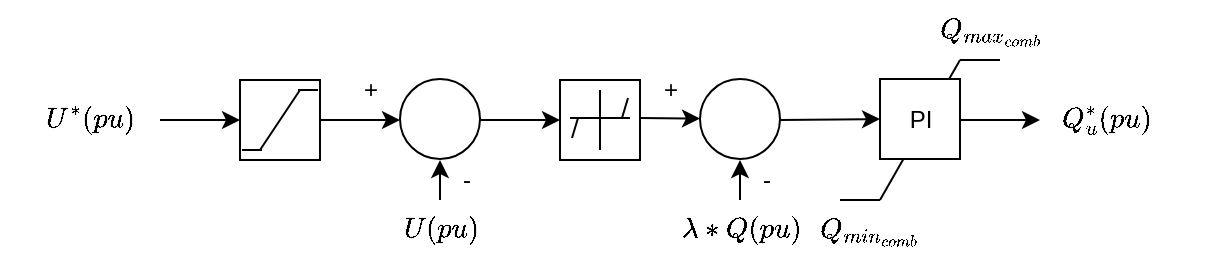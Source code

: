<mxfile>
    <diagram name="Page-1" id="IJCWC4bdAh6YUXvT227r">
        <mxGraphModel dx="671" dy="266" grid="1" gridSize="10" guides="1" tooltips="1" connect="1" arrows="1" fold="1" page="1" pageScale="1" pageWidth="827" pageHeight="1169" math="1" shadow="0">
            <root>
                <mxCell id="0"/>
                <mxCell id="1" parent="0"/>
                <mxCell id="grGqKhzXQJTHon6WemHy-1" value="" style="verticalLabelPosition=bottom;verticalAlign=top;html=1;shape=mxgraph.basic.rect;fillColor2=none;strokeWidth=1;size=20;indent=25;" parent="1" vertex="1">
                    <mxGeometry x="200" y="240" width="40" height="40" as="geometry"/>
                </mxCell>
                <mxCell id="grGqKhzXQJTHon6WemHy-2" value="" style="endArrow=none;html=1;rounded=0;endSize=4;startSize=5;jumpSize=6;sourcePerimeterSpacing=0;entryX=0.25;entryY=1;entryDx=0;entryDy=0;entryPerimeter=0;" parent="1" edge="1">
                    <mxGeometry width="50" height="50" relative="1" as="geometry">
                        <mxPoint x="230" y="245" as="sourcePoint"/>
                        <mxPoint x="210" y="275" as="targetPoint"/>
                    </mxGeometry>
                </mxCell>
                <mxCell id="grGqKhzXQJTHon6WemHy-3" value="" style="endArrow=none;html=1;rounded=0;" parent="1" edge="1">
                    <mxGeometry width="50" height="50" relative="1" as="geometry">
                        <mxPoint x="229" y="245" as="sourcePoint"/>
                        <mxPoint x="239" y="245" as="targetPoint"/>
                    </mxGeometry>
                </mxCell>
                <mxCell id="grGqKhzXQJTHon6WemHy-4" value="" style="endArrow=none;html=1;rounded=0;" parent="1" edge="1">
                    <mxGeometry width="50" height="50" relative="1" as="geometry">
                        <mxPoint x="201" y="275" as="sourcePoint"/>
                        <mxPoint x="211" y="275" as="targetPoint"/>
                    </mxGeometry>
                </mxCell>
                <mxCell id="grGqKhzXQJTHon6WemHy-5" value="" style="endArrow=classic;html=1;rounded=0;" parent="1" edge="1">
                    <mxGeometry width="50" height="50" relative="1" as="geometry">
                        <mxPoint x="160" y="260" as="sourcePoint"/>
                        <mxPoint x="200" y="260" as="targetPoint"/>
                    </mxGeometry>
                </mxCell>
                <mxCell id="grGqKhzXQJTHon6WemHy-7" value="" style="endArrow=classic;html=1;rounded=0;exitX=1;exitY=0.5;exitDx=0;exitDy=0;" parent="1" edge="1">
                    <mxGeometry width="50" height="50" relative="1" as="geometry">
                        <mxPoint x="240" y="260" as="sourcePoint"/>
                        <mxPoint x="280" y="260" as="targetPoint"/>
                    </mxGeometry>
                </mxCell>
                <mxCell id="grGqKhzXQJTHon6WemHy-8" value="" style="ellipse;whiteSpace=wrap;html=1;aspect=fixed;" parent="1" vertex="1">
                    <mxGeometry x="280" y="239.5" width="40" height="40" as="geometry"/>
                </mxCell>
                <mxCell id="grGqKhzXQJTHon6WemHy-9" value="" style="endArrow=classic;html=1;rounded=0;" parent="1" edge="1">
                    <mxGeometry width="50" height="50" relative="1" as="geometry">
                        <mxPoint x="300" y="300" as="sourcePoint"/>
                        <mxPoint x="300" y="280" as="targetPoint"/>
                    </mxGeometry>
                </mxCell>
                <mxCell id="grGqKhzXQJTHon6WemHy-10" value="" style="endArrow=classic;html=1;rounded=0;" parent="1" edge="1">
                    <mxGeometry width="50" height="50" relative="1" as="geometry">
                        <mxPoint x="320" y="260" as="sourcePoint"/>
                        <mxPoint x="360" y="260" as="targetPoint"/>
                    </mxGeometry>
                </mxCell>
                <mxCell id="grGqKhzXQJTHon6WemHy-11" value="" style="endArrow=none;html=1;rounded=0;" parent="1" edge="1">
                    <mxGeometry width="50" height="50" relative="1" as="geometry">
                        <mxPoint x="340" y="300" as="sourcePoint"/>
                        <mxPoint x="340" y="300" as="targetPoint"/>
                        <Array as="points">
                            <mxPoint x="340" y="300"/>
                        </Array>
                    </mxGeometry>
                </mxCell>
                <mxCell id="grGqKhzXQJTHon6WemHy-13" value="$$U (pu)$$" style="text;html=1;align=center;verticalAlign=middle;resizable=0;points=[];autosize=1;strokeColor=none;fillColor=none;" parent="1" vertex="1">
                    <mxGeometry x="260" y="300" width="80" height="30" as="geometry"/>
                </mxCell>
                <mxCell id="grGqKhzXQJTHon6WemHy-14" value="-" style="text;html=1;align=center;verticalAlign=middle;resizable=0;points=[];autosize=1;strokeColor=none;fillColor=none;" parent="1" vertex="1">
                    <mxGeometry x="298" y="275" width="30" height="30" as="geometry"/>
                </mxCell>
                <mxCell id="grGqKhzXQJTHon6WemHy-15" value="+" style="text;html=1;align=center;verticalAlign=middle;resizable=0;points=[];autosize=1;strokeColor=none;fillColor=none;" parent="1" vertex="1">
                    <mxGeometry x="250" y="230" width="30" height="30" as="geometry"/>
                </mxCell>
                <mxCell id="grGqKhzXQJTHon6WemHy-16" value="$$U^* (pu)$$" style="text;html=1;align=center;verticalAlign=middle;resizable=0;points=[];autosize=1;strokeColor=none;fillColor=none;" parent="1" vertex="1">
                    <mxGeometry x="80" y="245" width="90" height="30" as="geometry"/>
                </mxCell>
                <mxCell id="grGqKhzXQJTHon6WemHy-17" value="" style="whiteSpace=wrap;html=1;aspect=fixed;" parent="1" vertex="1">
                    <mxGeometry x="360" y="240" width="40" height="40" as="geometry"/>
                </mxCell>
                <mxCell id="grGqKhzXQJTHon6WemHy-18" value="" style="endArrow=none;html=1;rounded=0;" parent="1" edge="1">
                    <mxGeometry width="50" height="50" relative="1" as="geometry">
                        <mxPoint x="380" y="275" as="sourcePoint"/>
                        <mxPoint x="380" y="245" as="targetPoint"/>
                    </mxGeometry>
                </mxCell>
                <mxCell id="grGqKhzXQJTHon6WemHy-19" value="" style="endArrow=none;html=1;rounded=0;" parent="1" edge="1">
                    <mxGeometry width="50" height="50" relative="1" as="geometry">
                        <mxPoint x="395" y="259" as="sourcePoint"/>
                        <mxPoint x="365" y="259" as="targetPoint"/>
                    </mxGeometry>
                </mxCell>
                <mxCell id="grGqKhzXQJTHon6WemHy-20" value="" style="endArrow=none;html=1;rounded=0;" parent="1" edge="1">
                    <mxGeometry width="50" height="50" relative="1" as="geometry">
                        <mxPoint x="394" y="249" as="sourcePoint"/>
                        <mxPoint x="391" y="259" as="targetPoint"/>
                    </mxGeometry>
                </mxCell>
                <mxCell id="grGqKhzXQJTHon6WemHy-21" value="" style="endArrow=none;html=1;rounded=0;" parent="1" edge="1">
                    <mxGeometry width="50" height="50" relative="1" as="geometry">
                        <mxPoint x="369" y="259" as="sourcePoint"/>
                        <mxPoint x="366" y="269" as="targetPoint"/>
                    </mxGeometry>
                </mxCell>
                <mxCell id="grGqKhzXQJTHon6WemHy-22" value="" style="ellipse;whiteSpace=wrap;html=1;aspect=fixed;" parent="1" vertex="1">
                    <mxGeometry x="430" y="239.5" width="40" height="40" as="geometry"/>
                </mxCell>
                <mxCell id="grGqKhzXQJTHon6WemHy-23" value="" style="endArrow=classic;html=1;rounded=0;" parent="1" edge="1">
                    <mxGeometry width="50" height="50" relative="1" as="geometry">
                        <mxPoint x="450" y="300" as="sourcePoint"/>
                        <mxPoint x="450" y="280" as="targetPoint"/>
                    </mxGeometry>
                </mxCell>
                <mxCell id="grGqKhzXQJTHon6WemHy-24" value="" style="endArrow=classic;html=1;rounded=0;entryX=0;entryY=0.5;entryDx=0;entryDy=0;" parent="1" target="grGqKhzXQJTHon6WemHy-32" edge="1">
                    <mxGeometry width="50" height="50" relative="1" as="geometry">
                        <mxPoint x="470" y="260" as="sourcePoint"/>
                        <mxPoint x="510" y="260" as="targetPoint"/>
                    </mxGeometry>
                </mxCell>
                <mxCell id="grGqKhzXQJTHon6WemHy-25" value="$$\lambda* Q (pu)$$" style="text;html=1;align=center;verticalAlign=middle;resizable=0;points=[];autosize=1;strokeColor=none;fillColor=none;" parent="1" vertex="1">
                    <mxGeometry x="385" y="300" width="130" height="30" as="geometry"/>
                </mxCell>
                <mxCell id="grGqKhzXQJTHon6WemHy-26" value="-" style="text;html=1;align=center;verticalAlign=middle;resizable=0;points=[];autosize=1;strokeColor=none;fillColor=none;" parent="1" vertex="1">
                    <mxGeometry x="448" y="275" width="30" height="30" as="geometry"/>
                </mxCell>
                <mxCell id="grGqKhzXQJTHon6WemHy-27" value="+" style="text;html=1;align=center;verticalAlign=middle;resizable=0;points=[];autosize=1;strokeColor=none;fillColor=none;" parent="1" vertex="1">
                    <mxGeometry x="400" y="230" width="30" height="30" as="geometry"/>
                </mxCell>
                <mxCell id="grGqKhzXQJTHon6WemHy-28" value="" style="endArrow=classic;html=1;rounded=0;" parent="1" edge="1">
                    <mxGeometry width="50" height="50" relative="1" as="geometry">
                        <mxPoint x="400" y="259" as="sourcePoint"/>
                        <mxPoint x="430" y="259.3" as="targetPoint"/>
                    </mxGeometry>
                </mxCell>
                <mxCell id="grGqKhzXQJTHon6WemHy-29" value="" style="endArrow=none;html=1;rounded=0;" parent="1" edge="1">
                    <mxGeometry width="50" height="50" relative="1" as="geometry">
                        <mxPoint x="520" y="300" as="sourcePoint"/>
                        <mxPoint x="560" y="230" as="targetPoint"/>
                    </mxGeometry>
                </mxCell>
                <mxCell id="grGqKhzXQJTHon6WemHy-30" value="" style="endArrow=none;html=1;rounded=0;" parent="1" edge="1">
                    <mxGeometry width="50" height="50" relative="1" as="geometry">
                        <mxPoint x="580" y="230" as="sourcePoint"/>
                        <mxPoint x="560" y="230" as="targetPoint"/>
                    </mxGeometry>
                </mxCell>
                <mxCell id="grGqKhzXQJTHon6WemHy-31" value="" style="endArrow=none;html=1;rounded=0;" parent="1" edge="1">
                    <mxGeometry width="50" height="50" relative="1" as="geometry">
                        <mxPoint x="500" y="300" as="sourcePoint"/>
                        <mxPoint x="500" y="300" as="targetPoint"/>
                        <Array as="points">
                            <mxPoint x="500" y="300"/>
                        </Array>
                    </mxGeometry>
                </mxCell>
                <mxCell id="grGqKhzXQJTHon6WemHy-32" value="" style="whiteSpace=wrap;html=1;aspect=fixed;" parent="1" vertex="1">
                    <mxGeometry x="520" y="239.5" width="40" height="40" as="geometry"/>
                </mxCell>
                <mxCell id="grGqKhzXQJTHon6WemHy-33" value="PI" style="text;html=1;align=center;verticalAlign=middle;resizable=0;points=[];autosize=1;strokeColor=none;fillColor=none;" parent="1" vertex="1">
                    <mxGeometry x="525" y="244.5" width="30" height="30" as="geometry"/>
                </mxCell>
                <mxCell id="grGqKhzXQJTHon6WemHy-34" value="$$Q_{min_{comb}}$$" style="text;html=1;align=center;verticalAlign=middle;resizable=0;points=[];autosize=1;strokeColor=none;fillColor=none;" parent="1" vertex="1">
                    <mxGeometry x="444" y="300" width="140" height="30" as="geometry"/>
                </mxCell>
                <mxCell id="grGqKhzXQJTHon6WemHy-35" value="" style="endArrow=none;html=1;rounded=0;" parent="1" edge="1">
                    <mxGeometry width="50" height="50" relative="1" as="geometry">
                        <mxPoint x="520" y="300" as="sourcePoint"/>
                        <mxPoint x="500" y="300" as="targetPoint"/>
                        <Array as="points"/>
                    </mxGeometry>
                </mxCell>
                <mxCell id="grGqKhzXQJTHon6WemHy-37" value="$$Q_{max_{comb}}$$" style="text;html=1;align=center;verticalAlign=middle;resizable=0;points=[];autosize=1;strokeColor=none;fillColor=none;" parent="1" vertex="1">
                    <mxGeometry x="505" y="200" width="140" height="30" as="geometry"/>
                </mxCell>
                <mxCell id="grGqKhzXQJTHon6WemHy-38" value="" style="endArrow=classic;html=1;rounded=0;" parent="1" edge="1">
                    <mxGeometry width="50" height="50" relative="1" as="geometry">
                        <mxPoint x="560" y="260" as="sourcePoint"/>
                        <mxPoint x="600" y="260" as="targetPoint"/>
                    </mxGeometry>
                </mxCell>
                <mxCell id="grGqKhzXQJTHon6WemHy-39" value="$$Q^*_u (pu)$$" style="text;html=1;align=center;verticalAlign=middle;resizable=0;points=[];autosize=1;strokeColor=none;fillColor=none;" parent="1" vertex="1">
                    <mxGeometry x="578" y="245" width="110" height="30" as="geometry"/>
                </mxCell>
            </root>
        </mxGraphModel>
    </diagram>
</mxfile>